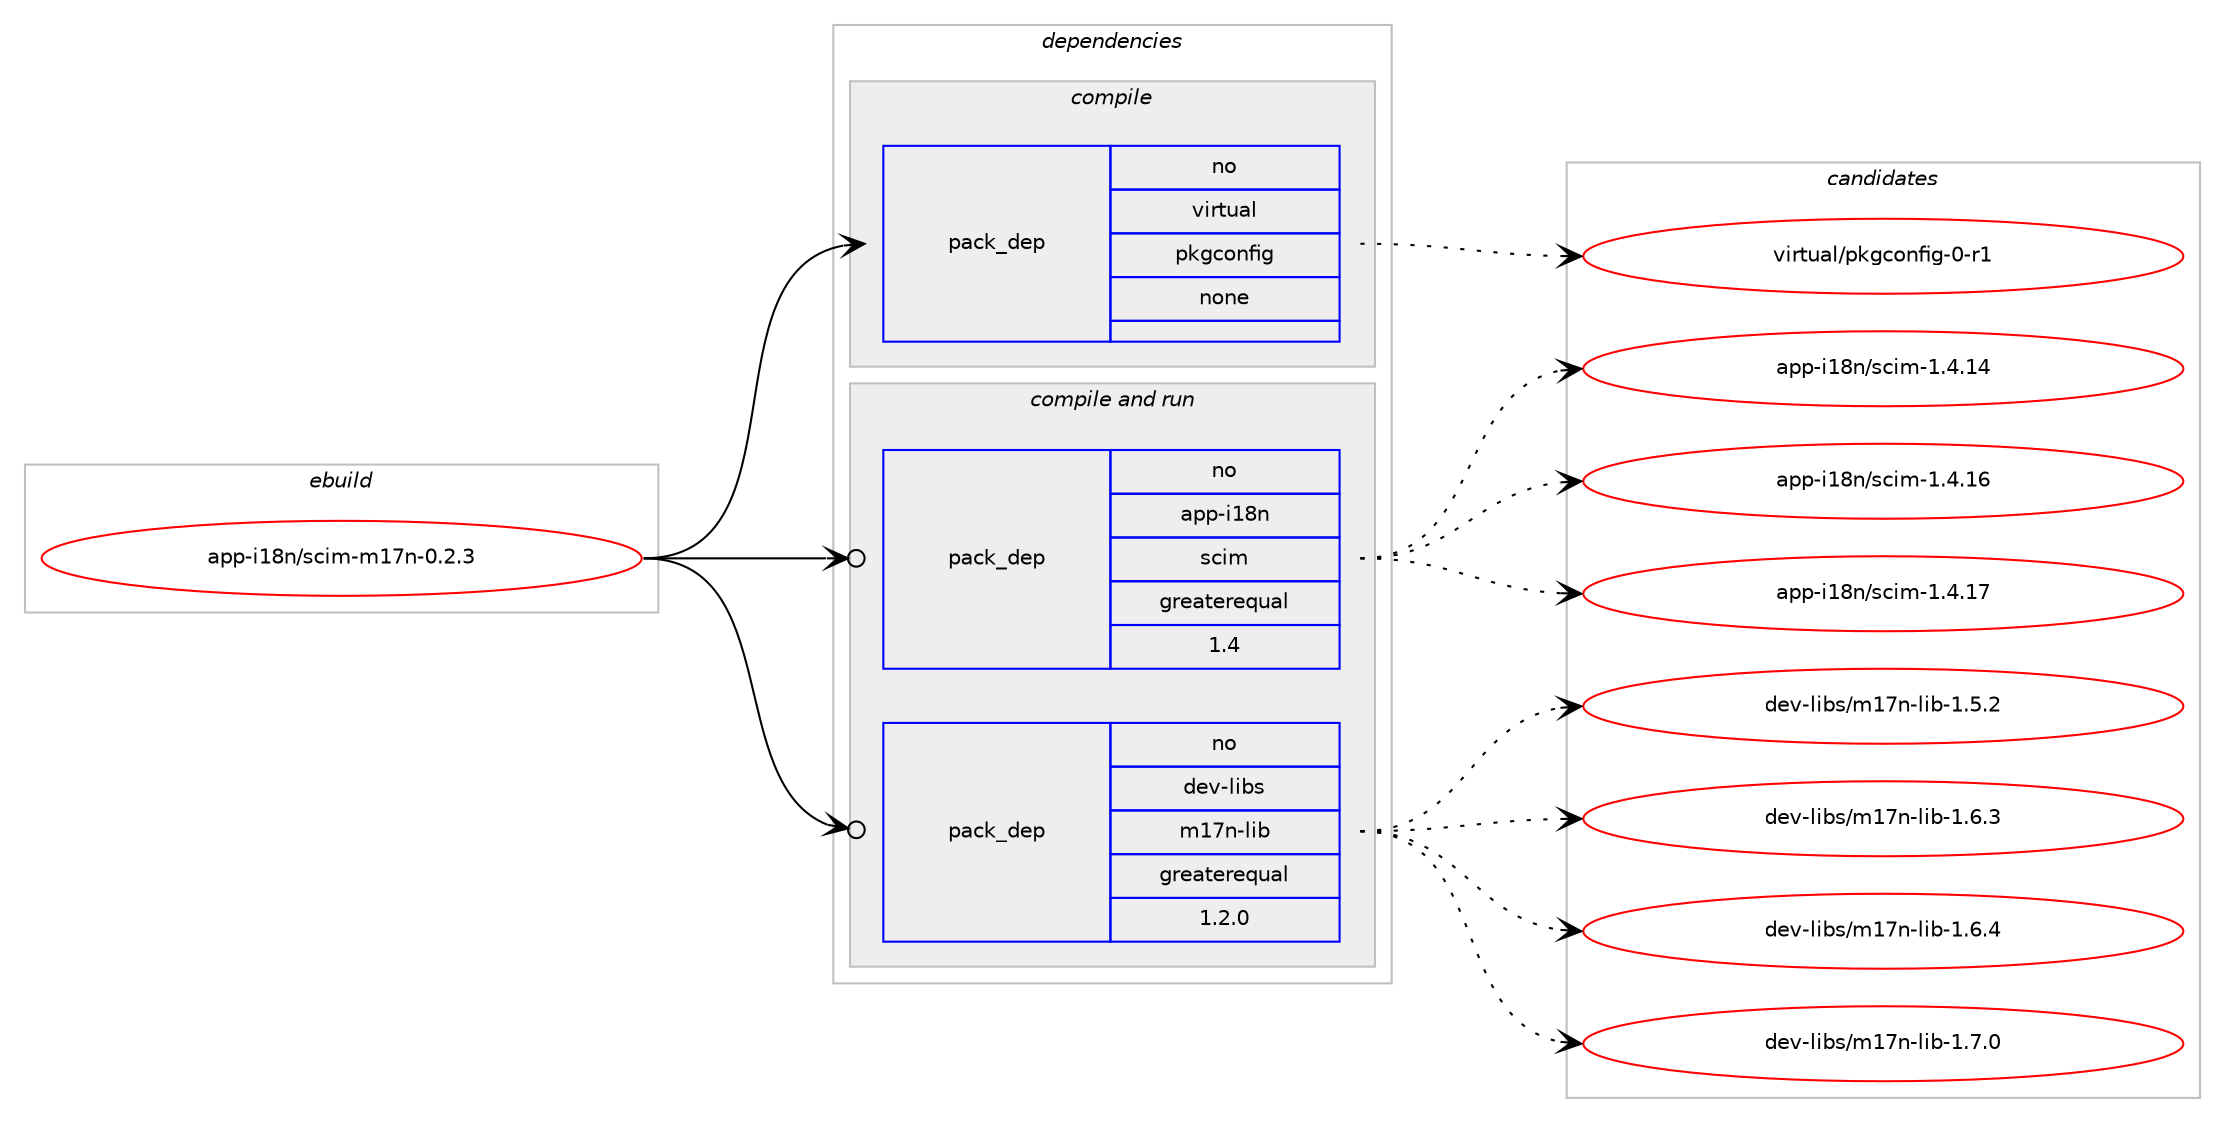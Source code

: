 digraph prolog {

# *************
# Graph options
# *************

newrank=true;
concentrate=true;
compound=true;
graph [rankdir=LR,fontname=Helvetica,fontsize=10,ranksep=1.5];#, ranksep=2.5, nodesep=0.2];
edge  [arrowhead=vee];
node  [fontname=Helvetica,fontsize=10];

# **********
# The ebuild
# **********

subgraph cluster_leftcol {
color=gray;
rank=same;
label=<<i>ebuild</i>>;
id [label="app-i18n/scim-m17n-0.2.3", color=red, width=4, href="../app-i18n/scim-m17n-0.2.3.svg"];
}

# ****************
# The dependencies
# ****************

subgraph cluster_midcol {
color=gray;
label=<<i>dependencies</i>>;
subgraph cluster_compile {
fillcolor="#eeeeee";
style=filled;
label=<<i>compile</i>>;
subgraph pack31032 {
dependency43686 [label=<<TABLE BORDER="0" CELLBORDER="1" CELLSPACING="0" CELLPADDING="4" WIDTH="220"><TR><TD ROWSPAN="6" CELLPADDING="30">pack_dep</TD></TR><TR><TD WIDTH="110">no</TD></TR><TR><TD>virtual</TD></TR><TR><TD>pkgconfig</TD></TR><TR><TD>none</TD></TR><TR><TD></TD></TR></TABLE>>, shape=none, color=blue];
}
id:e -> dependency43686:w [weight=20,style="solid",arrowhead="vee"];
}
subgraph cluster_compileandrun {
fillcolor="#eeeeee";
style=filled;
label=<<i>compile and run</i>>;
subgraph pack31033 {
dependency43687 [label=<<TABLE BORDER="0" CELLBORDER="1" CELLSPACING="0" CELLPADDING="4" WIDTH="220"><TR><TD ROWSPAN="6" CELLPADDING="30">pack_dep</TD></TR><TR><TD WIDTH="110">no</TD></TR><TR><TD>app-i18n</TD></TR><TR><TD>scim</TD></TR><TR><TD>greaterequal</TD></TR><TR><TD>1.4</TD></TR></TABLE>>, shape=none, color=blue];
}
id:e -> dependency43687:w [weight=20,style="solid",arrowhead="odotvee"];
subgraph pack31034 {
dependency43688 [label=<<TABLE BORDER="0" CELLBORDER="1" CELLSPACING="0" CELLPADDING="4" WIDTH="220"><TR><TD ROWSPAN="6" CELLPADDING="30">pack_dep</TD></TR><TR><TD WIDTH="110">no</TD></TR><TR><TD>dev-libs</TD></TR><TR><TD>m17n-lib</TD></TR><TR><TD>greaterequal</TD></TR><TR><TD>1.2.0</TD></TR></TABLE>>, shape=none, color=blue];
}
id:e -> dependency43688:w [weight=20,style="solid",arrowhead="odotvee"];
}
subgraph cluster_run {
fillcolor="#eeeeee";
style=filled;
label=<<i>run</i>>;
}
}

# **************
# The candidates
# **************

subgraph cluster_choices {
rank=same;
color=gray;
label=<<i>candidates</i>>;

subgraph choice31032 {
color=black;
nodesep=1;
choice11810511411611797108471121071039911111010210510345484511449 [label="virtual/pkgconfig-0-r1", color=red, width=4,href="../virtual/pkgconfig-0-r1.svg"];
dependency43686:e -> choice11810511411611797108471121071039911111010210510345484511449:w [style=dotted,weight="100"];
}
subgraph choice31033 {
color=black;
nodesep=1;
choice97112112451054956110471159910510945494652464952 [label="app-i18n/scim-1.4.14", color=red, width=4,href="../app-i18n/scim-1.4.14.svg"];
choice97112112451054956110471159910510945494652464954 [label="app-i18n/scim-1.4.16", color=red, width=4,href="../app-i18n/scim-1.4.16.svg"];
choice97112112451054956110471159910510945494652464955 [label="app-i18n/scim-1.4.17", color=red, width=4,href="../app-i18n/scim-1.4.17.svg"];
dependency43687:e -> choice97112112451054956110471159910510945494652464952:w [style=dotted,weight="100"];
dependency43687:e -> choice97112112451054956110471159910510945494652464954:w [style=dotted,weight="100"];
dependency43687:e -> choice97112112451054956110471159910510945494652464955:w [style=dotted,weight="100"];
}
subgraph choice31034 {
color=black;
nodesep=1;
choice10010111845108105981154710949551104510810598454946534650 [label="dev-libs/m17n-lib-1.5.2", color=red, width=4,href="../dev-libs/m17n-lib-1.5.2.svg"];
choice10010111845108105981154710949551104510810598454946544651 [label="dev-libs/m17n-lib-1.6.3", color=red, width=4,href="../dev-libs/m17n-lib-1.6.3.svg"];
choice10010111845108105981154710949551104510810598454946544652 [label="dev-libs/m17n-lib-1.6.4", color=red, width=4,href="../dev-libs/m17n-lib-1.6.4.svg"];
choice10010111845108105981154710949551104510810598454946554648 [label="dev-libs/m17n-lib-1.7.0", color=red, width=4,href="../dev-libs/m17n-lib-1.7.0.svg"];
dependency43688:e -> choice10010111845108105981154710949551104510810598454946534650:w [style=dotted,weight="100"];
dependency43688:e -> choice10010111845108105981154710949551104510810598454946544651:w [style=dotted,weight="100"];
dependency43688:e -> choice10010111845108105981154710949551104510810598454946544652:w [style=dotted,weight="100"];
dependency43688:e -> choice10010111845108105981154710949551104510810598454946554648:w [style=dotted,weight="100"];
}
}

}
